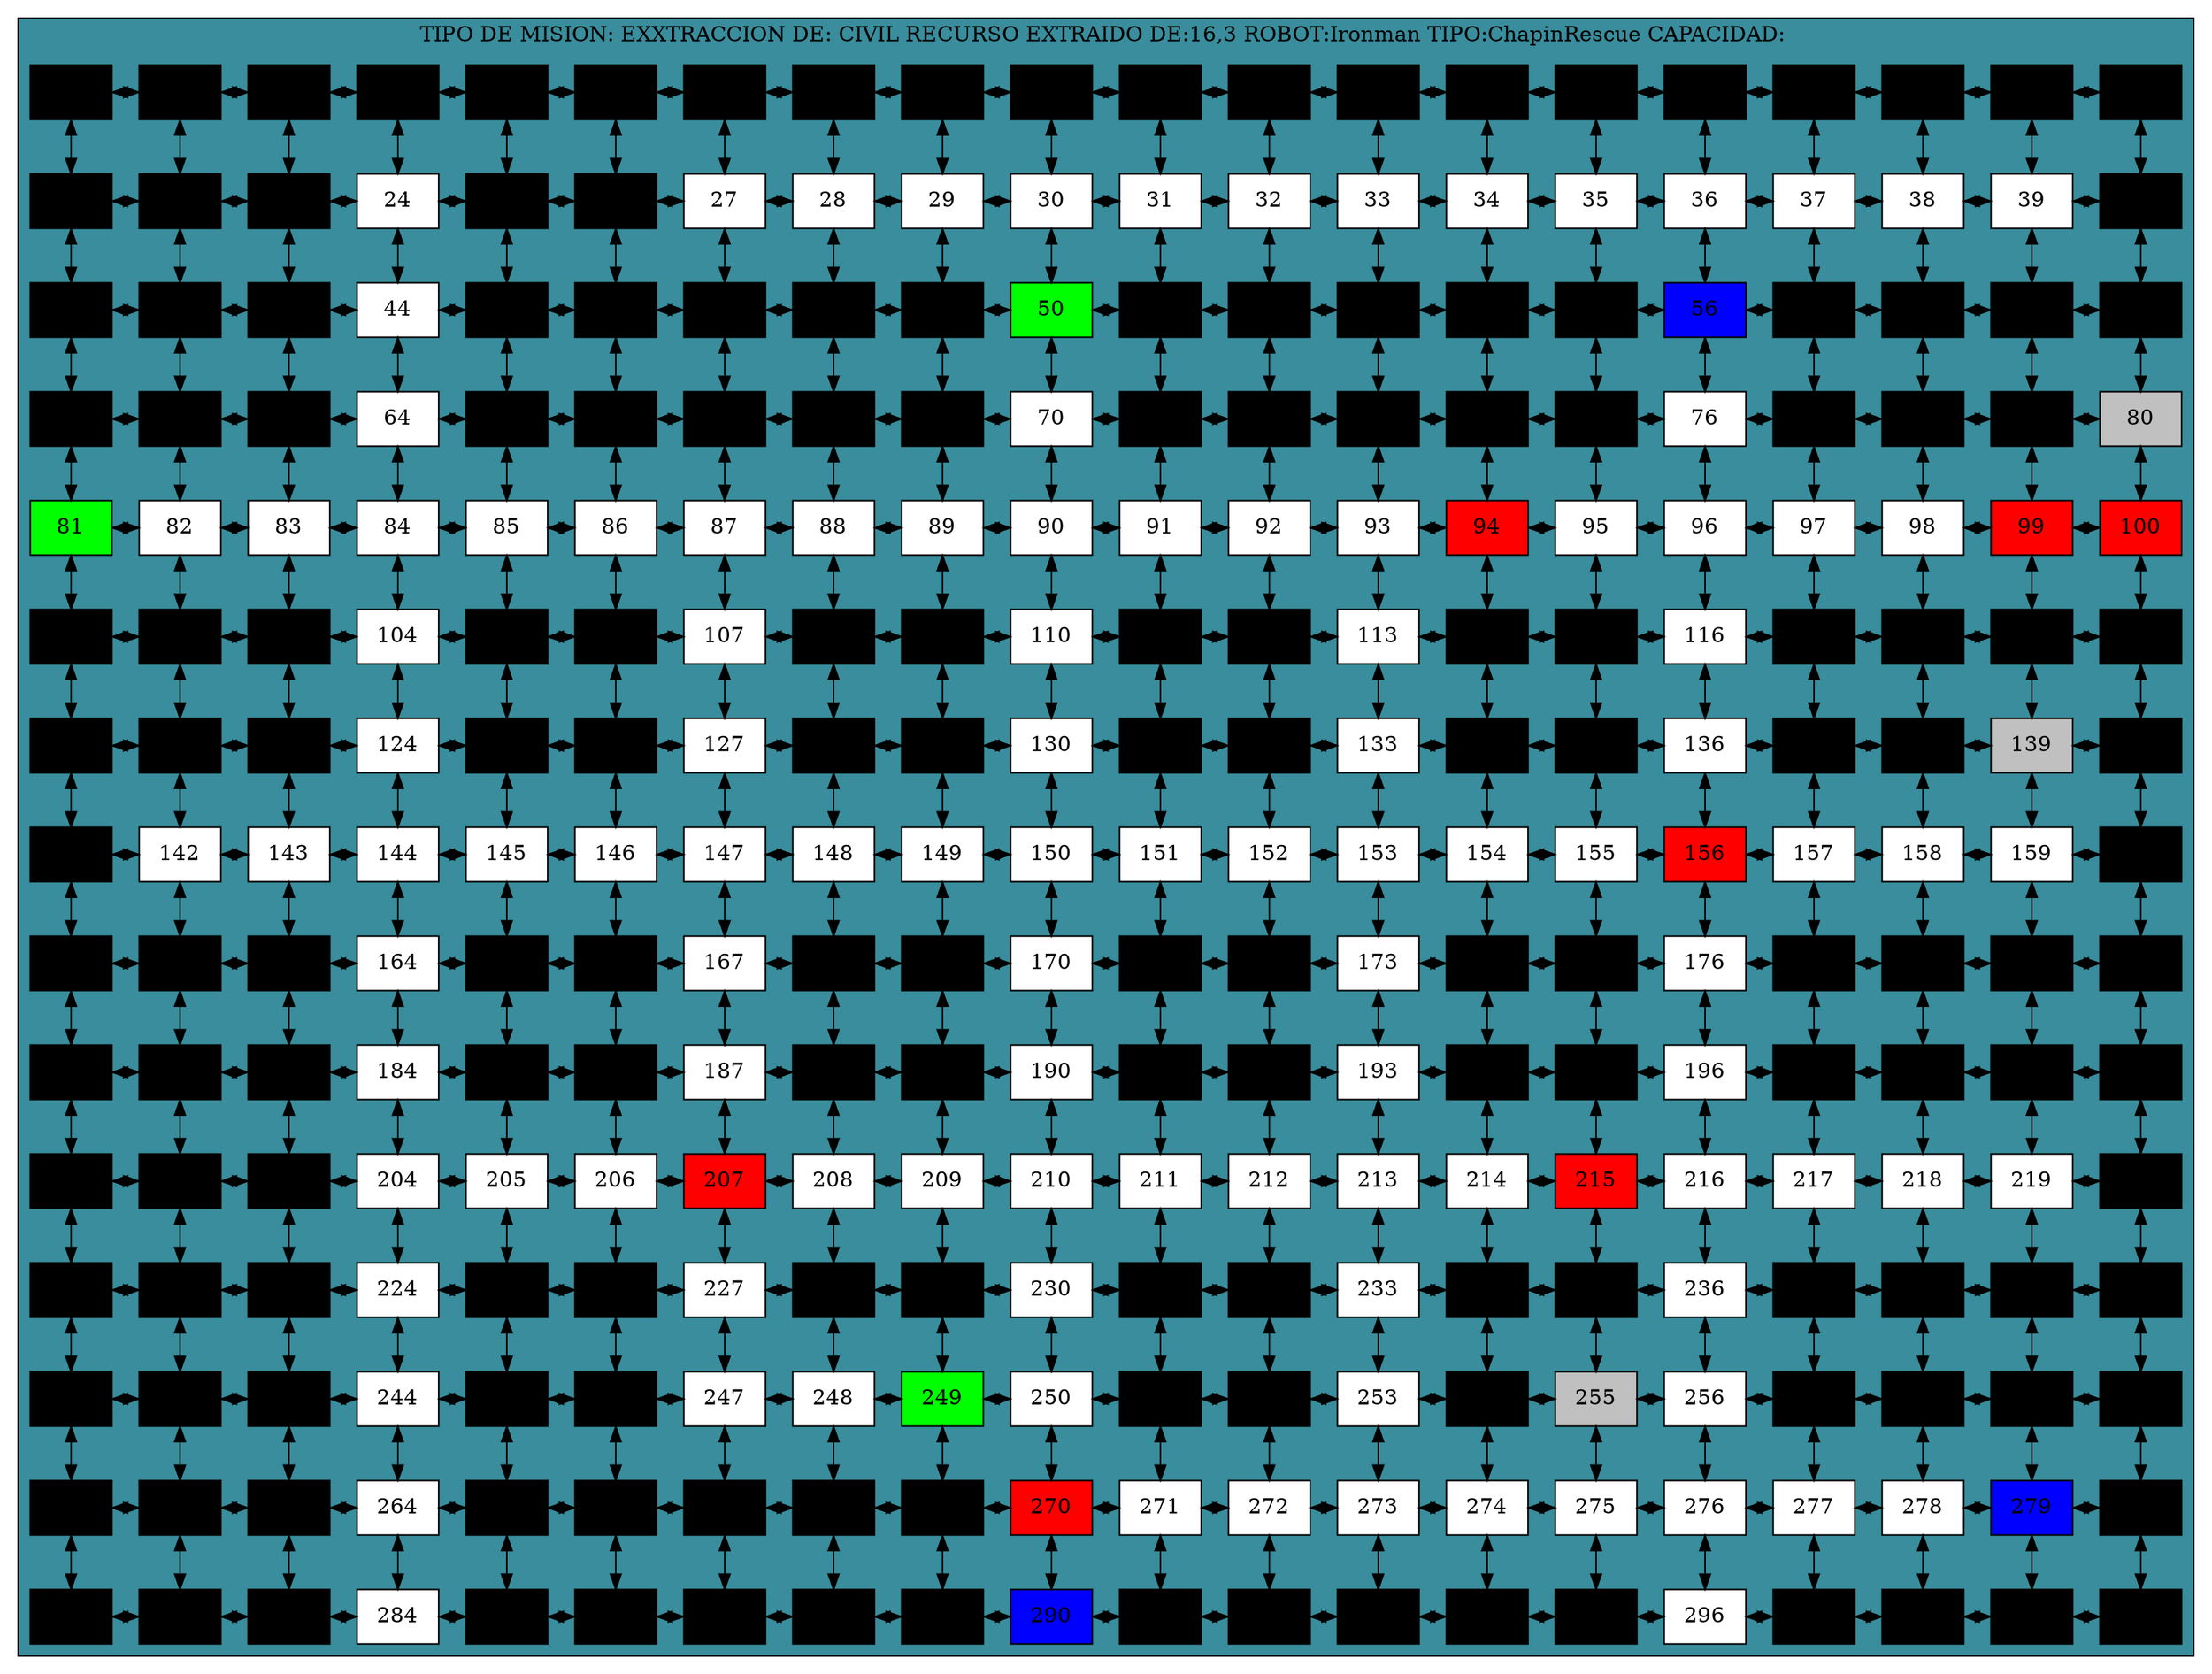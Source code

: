 digraph L{node[shape = box fillcolor = "#FFEDBB" style  = filled]subgraph cluster_p{label= "TIPO DE MISION: EXXTRACCION DE: CIVIL RECURSO EXTRAIDO DE:16,3 ROBOT:Ironman TIPO:ChapinRescue CAPACIDAD: "bgcolor = "#398D9C"edge [dir = "both"]celda1[label= "1", fillcolor =black, group = 2 ];celda2[label= "2", fillcolor =black, group = 2 ];celda3[label= "3", fillcolor =black, group = 2 ];celda4[label= "4", fillcolor =black, group = 2 ];celda5[label= "5", fillcolor =black, group = 2 ];celda6[label= "6", fillcolor =black, group = 2 ];celda7[label= "7", fillcolor =black, group = 2 ];celda8[label= "8", fillcolor =black, group = 2 ];celda9[label= "9", fillcolor =black, group = 2 ];celda10[label= "10", fillcolor =black, group = 2 ];celda11[label= "11", fillcolor =black, group = 2 ];celda12[label= "12", fillcolor =black, group = 2 ];celda13[label= "13", fillcolor =black, group = 2 ];celda14[label= "14", fillcolor =black, group = 2 ];celda15[label= "15", fillcolor =black, group = 2 ];celda16[label= "16", fillcolor =black, group = 2 ];celda17[label= "17", fillcolor =black, group = 2 ];celda18[label= "18", fillcolor =black, group = 2 ];celda19[label= "19", fillcolor =black, group = 2 ];celda20[label= "20", fillcolor =black, group = 2 ];celda21[label= "21", fillcolor =black, group = 2 ];celda22[label= "22", fillcolor =black, group = 2 ];celda23[label= "23", fillcolor =black, group = 2 ];celda24[label= "24", fillcolor =white, group = 2 ];celda25[label= "25", fillcolor =black, group = 2 ];celda26[label= "26", fillcolor =black, group = 2 ];celda27[label= "27", fillcolor =white, group = 2 ];celda28[label= "28", fillcolor =white, group = 2 ];celda29[label= "29", fillcolor =white, group = 2 ];celda30[label= "30", fillcolor =white, group = 2 ];celda31[label= "31", fillcolor =white, group = 2 ];celda32[label= "32", fillcolor =white, group = 2 ];celda33[label= "33", fillcolor =white, group = 2 ];celda34[label= "34", fillcolor =white, group = 2 ];celda35[label= "35", fillcolor =white, group = 2 ];celda36[label= "36", fillcolor =white, group = 2 ];celda37[label= "37", fillcolor =white, group = 2 ];celda38[label= "38", fillcolor =white, group = 2 ];celda39[label= "39", fillcolor =white, group = 2 ];celda40[label= "40", fillcolor =black, group = 2 ];celda41[label= "41", fillcolor =black, group = 2 ];celda42[label= "42", fillcolor =black, group = 2 ];celda43[label= "43", fillcolor =black, group = 2 ];celda44[label= "44", fillcolor =white, group = 2 ];celda45[label= "45", fillcolor =black, group = 2 ];celda46[label= "46", fillcolor =black, group = 2 ];celda47[label= "47", fillcolor =black, group = 2 ];celda48[label= "48", fillcolor =black, group = 2 ];celda49[label= "49", fillcolor =black, group = 2 ];celda50[label= "50", fillcolor =green, group = 2 ];celda51[label= "51", fillcolor =black, group = 2 ];celda52[label= "52", fillcolor =black, group = 2 ];celda53[label= "53", fillcolor =black, group = 2 ];celda54[label= "54", fillcolor =black, group = 2 ];celda55[label= "55", fillcolor =black, group = 2 ];celda56[label= "56", fillcolor =blue, group = 2 ];celda57[label= "57", fillcolor =black, group = 2 ];celda58[label= "58", fillcolor =black, group = 2 ];celda59[label= "59", fillcolor =black, group = 2 ];celda60[label= "60", fillcolor =black, group = 2 ];celda61[label= "61", fillcolor =black, group = 2 ];celda62[label= "62", fillcolor =black, group = 2 ];celda63[label= "63", fillcolor =black, group = 2 ];celda64[label= "64", fillcolor =white, group = 2 ];celda65[label= "65", fillcolor =black, group = 2 ];celda66[label= "66", fillcolor =black, group = 2 ];celda67[label= "67", fillcolor =black, group = 2 ];celda68[label= "68", fillcolor =black, group = 2 ];celda69[label= "69", fillcolor =black, group = 2 ];celda70[label= "70", fillcolor =white, group = 2 ];celda71[label= "71", fillcolor =black, group = 2 ];celda72[label= "72", fillcolor =black, group = 2 ];celda73[label= "73", fillcolor =black, group = 2 ];celda74[label= "74", fillcolor =black, group = 2 ];celda75[label= "75", fillcolor =black, group = 2 ];celda76[label= "76", fillcolor =white, group = 2 ];celda77[label= "77", fillcolor =black, group = 2 ];celda78[label= "78", fillcolor =black, group = 2 ];celda79[label= "79", fillcolor =black, group = 2 ];celda80[label= "80", fillcolor =gray, group = 2 ];celda81[label= "81", fillcolor =green, group = 2 ];celda82[label= "82", fillcolor =white, group = 2 ];celda83[label= "83", fillcolor =white, group = 2 ];celda84[label= "84", fillcolor =white, group = 2 ];celda85[label= "85", fillcolor =white, group = 2 ];celda86[label= "86", fillcolor =white, group = 2 ];celda87[label= "87", fillcolor =white, group = 2 ];celda88[label= "88", fillcolor =white, group = 2 ];celda89[label= "89", fillcolor =white, group = 2 ];celda90[label= "90", fillcolor =white, group = 2 ];celda91[label= "91", fillcolor =white, group = 2 ];celda92[label= "92", fillcolor =white, group = 2 ];celda93[label= "93", fillcolor =white, group = 2 ];celda94[label= "94", fillcolor =red, group = 2 ];celda95[label= "95", fillcolor =white, group = 2 ];celda96[label= "96", fillcolor =white, group = 2 ];celda97[label= "97", fillcolor =white, group = 2 ];celda98[label= "98", fillcolor =white, group = 2 ];celda99[label= "99", fillcolor =red, group = 2 ];celda100[label= "100", fillcolor =red, group = 2 ];celda101[label= "101", fillcolor =black, group = 2 ];celda102[label= "102", fillcolor =black, group = 2 ];celda103[label= "103", fillcolor =black, group = 2 ];celda104[label= "104", fillcolor =white, group = 2 ];celda105[label= "105", fillcolor =black, group = 2 ];celda106[label= "106", fillcolor =black, group = 2 ];celda107[label= "107", fillcolor =white, group = 2 ];celda108[label= "108", fillcolor =black, group = 2 ];celda109[label= "109", fillcolor =black, group = 2 ];celda110[label= "110", fillcolor =white, group = 2 ];celda111[label= "111", fillcolor =black, group = 2 ];celda112[label= "112", fillcolor =black, group = 2 ];celda113[label= "113", fillcolor =white, group = 2 ];celda114[label= "114", fillcolor =black, group = 2 ];celda115[label= "115", fillcolor =black, group = 2 ];celda116[label= "116", fillcolor =white, group = 2 ];celda117[label= "117", fillcolor =black, group = 2 ];celda118[label= "118", fillcolor =black, group = 2 ];celda119[label= "119", fillcolor =black, group = 2 ];celda120[label= "120", fillcolor =black, group = 2 ];celda121[label= "121", fillcolor =black, group = 2 ];celda122[label= "122", fillcolor =black, group = 2 ];celda123[label= "123", fillcolor =black, group = 2 ];celda124[label= "124", fillcolor =white, group = 2 ];celda125[label= "125", fillcolor =black, group = 2 ];celda126[label= "126", fillcolor =black, group = 2 ];celda127[label= "127", fillcolor =white, group = 2 ];celda128[label= "128", fillcolor =black, group = 2 ];celda129[label= "129", fillcolor =black, group = 2 ];celda130[label= "130", fillcolor =white, group = 2 ];celda131[label= "131", fillcolor =black, group = 2 ];celda132[label= "132", fillcolor =black, group = 2 ];celda133[label= "133", fillcolor =white, group = 2 ];celda134[label= "134", fillcolor =black, group = 2 ];celda135[label= "135", fillcolor =black, group = 2 ];celda136[label= "136", fillcolor =white, group = 2 ];celda137[label= "137", fillcolor =black, group = 2 ];celda138[label= "138", fillcolor =black, group = 2 ];celda139[label= "139", fillcolor =gray, group = 2 ];celda140[label= "140", fillcolor =black, group = 2 ];celda141[label= "141", fillcolor =black, group = 2 ];celda142[label= "142", fillcolor =white, group = 2 ];celda143[label= "143", fillcolor =white, group = 2 ];celda144[label= "144", fillcolor =white, group = 2 ];celda145[label= "145", fillcolor =white, group = 2 ];celda146[label= "146", fillcolor =white, group = 2 ];celda147[label= "147", fillcolor =white, group = 2 ];celda148[label= "148", fillcolor =white, group = 2 ];celda149[label= "149", fillcolor =white, group = 2 ];celda150[label= "150", fillcolor =white, group = 2 ];celda151[label= "151", fillcolor =white, group = 2 ];celda152[label= "152", fillcolor =white, group = 2 ];celda153[label= "153", fillcolor =white, group = 2 ];celda154[label= "154", fillcolor =white, group = 2 ];celda155[label= "155", fillcolor =white, group = 2 ];celda156[label= "156", fillcolor =red, group = 2 ];celda157[label= "157", fillcolor =white, group = 2 ];celda158[label= "158", fillcolor =white, group = 2 ];celda159[label= "159", fillcolor =white, group = 2 ];celda160[label= "160", fillcolor =black, group = 2 ];celda161[label= "161", fillcolor =black, group = 2 ];celda162[label= "162", fillcolor =black, group = 2 ];celda163[label= "163", fillcolor =black, group = 2 ];celda164[label= "164", fillcolor =white, group = 2 ];celda165[label= "165", fillcolor =black, group = 2 ];celda166[label= "166", fillcolor =black, group = 2 ];celda167[label= "167", fillcolor =white, group = 2 ];celda168[label= "168", fillcolor =black, group = 2 ];celda169[label= "169", fillcolor =black, group = 2 ];celda170[label= "170", fillcolor =white, group = 2 ];celda171[label= "171", fillcolor =black, group = 2 ];celda172[label= "172", fillcolor =black, group = 2 ];celda173[label= "173", fillcolor =white, group = 2 ];celda174[label= "174", fillcolor =black, group = 2 ];celda175[label= "175", fillcolor =black, group = 2 ];celda176[label= "176", fillcolor =white, group = 2 ];celda177[label= "177", fillcolor =black, group = 2 ];celda178[label= "178", fillcolor =black, group = 2 ];celda179[label= "179", fillcolor =black, group = 2 ];celda180[label= "180", fillcolor =black, group = 2 ];celda181[label= "181", fillcolor =black, group = 2 ];celda182[label= "182", fillcolor =black, group = 2 ];celda183[label= "183", fillcolor =black, group = 2 ];celda184[label= "184", fillcolor =white, group = 2 ];celda185[label= "185", fillcolor =black, group = 2 ];celda186[label= "186", fillcolor =black, group = 2 ];celda187[label= "187", fillcolor =white, group = 2 ];celda188[label= "188", fillcolor =black, group = 2 ];celda189[label= "189", fillcolor =black, group = 2 ];celda190[label= "190", fillcolor =white, group = 2 ];celda191[label= "191", fillcolor =black, group = 2 ];celda192[label= "192", fillcolor =black, group = 2 ];celda193[label= "193", fillcolor =white, group = 2 ];celda194[label= "194", fillcolor =black, group = 2 ];celda195[label= "195", fillcolor =black, group = 2 ];celda196[label= "196", fillcolor =white, group = 2 ];celda197[label= "197", fillcolor =black, group = 2 ];celda198[label= "198", fillcolor =black, group = 2 ];celda199[label= "199", fillcolor =black, group = 2 ];celda200[label= "200", fillcolor =black, group = 2 ];celda201[label= "201", fillcolor =black, group = 2 ];celda202[label= "202", fillcolor =black, group = 2 ];celda203[label= "203", fillcolor =black, group = 2 ];celda204[label= "204", fillcolor =white, group = 2 ];celda205[label= "205", fillcolor =white, group = 2 ];celda206[label= "206", fillcolor =white, group = 2 ];celda207[label= "207", fillcolor =red, group = 2 ];celda208[label= "208", fillcolor =white, group = 2 ];celda209[label= "209", fillcolor =white, group = 2 ];celda210[label= "210", fillcolor =white, group = 2 ];celda211[label= "211", fillcolor =white, group = 2 ];celda212[label= "212", fillcolor =white, group = 2 ];celda213[label= "213", fillcolor =white, group = 2 ];celda214[label= "214", fillcolor =white, group = 2 ];celda215[label= "215", fillcolor =red, group = 2 ];celda216[label= "216", fillcolor =white, group = 2 ];celda217[label= "217", fillcolor =white, group = 2 ];celda218[label= "218", fillcolor =white, group = 2 ];celda219[label= "219", fillcolor =white, group = 2 ];celda220[label= "220", fillcolor =black, group = 2 ];celda221[label= "221", fillcolor =black, group = 2 ];celda222[label= "222", fillcolor =black, group = 2 ];celda223[label= "223", fillcolor =black, group = 2 ];celda224[label= "224", fillcolor =white, group = 2 ];celda225[label= "225", fillcolor =black, group = 2 ];celda226[label= "226", fillcolor =black, group = 2 ];celda227[label= "227", fillcolor =white, group = 2 ];celda228[label= "228", fillcolor =black, group = 2 ];celda229[label= "229", fillcolor =black, group = 2 ];celda230[label= "230", fillcolor =white, group = 2 ];celda231[label= "231", fillcolor =black, group = 2 ];celda232[label= "232", fillcolor =black, group = 2 ];celda233[label= "233", fillcolor =white, group = 2 ];celda234[label= "234", fillcolor =black, group = 2 ];celda235[label= "235", fillcolor =black, group = 2 ];celda236[label= "236", fillcolor =white, group = 2 ];celda237[label= "237", fillcolor =black, group = 2 ];celda238[label= "238", fillcolor =black, group = 2 ];celda239[label= "239", fillcolor =black, group = 2 ];celda240[label= "240", fillcolor =black, group = 2 ];celda241[label= "241", fillcolor =black, group = 2 ];celda242[label= "242", fillcolor =black, group = 2 ];celda243[label= "243", fillcolor =black, group = 2 ];celda244[label= "244", fillcolor =white, group = 2 ];celda245[label= "245", fillcolor =black, group = 2 ];celda246[label= "246", fillcolor =black, group = 2 ];celda247[label= "247", fillcolor =white, group = 2 ];celda248[label= "248", fillcolor =white, group = 2 ];celda249[label= "249", fillcolor =green, group = 2 ];celda250[label= "250", fillcolor =white, group = 2 ];celda251[label= "251", fillcolor =black, group = 2 ];celda252[label= "252", fillcolor =black, group = 2 ];celda253[label= "253", fillcolor =white, group = 2 ];celda254[label= "254", fillcolor =black, group = 2 ];celda255[label= "255", fillcolor =gray, group = 2 ];celda256[label= "256", fillcolor =white, group = 2 ];celda257[label= "257", fillcolor =black, group = 2 ];celda258[label= "258", fillcolor =black, group = 2 ];celda259[label= "259", fillcolor =black, group = 2 ];celda260[label= "260", fillcolor =black, group = 2 ];celda261[label= "261", fillcolor =black, group = 2 ];celda262[label= "262", fillcolor =black, group = 2 ];celda263[label= "263", fillcolor =black, group = 2 ];celda264[label= "264", fillcolor =white, group = 2 ];celda265[label= "265", fillcolor =black, group = 2 ];celda266[label= "266", fillcolor =black, group = 2 ];celda267[label= "267", fillcolor =black, group = 2 ];celda268[label= "268", fillcolor =black, group = 2 ];celda269[label= "269", fillcolor =black, group = 2 ];celda270[label= "270", fillcolor =red, group = 2 ];celda271[label= "271", fillcolor =white, group = 2 ];celda272[label= "272", fillcolor =white, group = 2 ];celda273[label= "273", fillcolor =white, group = 2 ];celda274[label= "274", fillcolor =white, group = 2 ];celda275[label= "275", fillcolor =white, group = 2 ];celda276[label= "276", fillcolor =white, group = 2 ];celda277[label= "277", fillcolor =white, group = 2 ];celda278[label= "278", fillcolor =white, group = 2 ];celda279[label= "279", fillcolor =blue, group = 2 ];celda280[label= "280", fillcolor =black, group = 2 ];celda281[label= "281", fillcolor =black, group = 2 ];celda282[label= "282", fillcolor =black, group = 2 ];celda283[label= "283", fillcolor =black, group = 2 ];celda284[label= "284", fillcolor =white, group = 2 ];celda285[label= "285", fillcolor =black, group = 2 ];celda286[label= "286", fillcolor =black, group = 2 ];celda287[label= "287", fillcolor =black, group = 2 ];celda288[label= "288", fillcolor =black, group = 2 ];celda289[label= "289", fillcolor =black, group = 2 ];celda290[label= "290", fillcolor =blue, group = 2 ];celda291[label= "291", fillcolor =black, group = 2 ];celda292[label= "292", fillcolor =black, group = 2 ];celda293[label= "293", fillcolor =black, group = 2 ];celda294[label= "294", fillcolor =black, group = 2 ];celda295[label= "295", fillcolor =black, group = 2 ];celda296[label= "296", fillcolor =white, group = 2 ];celda297[label= "297", fillcolor =black, group = 2 ];celda298[label= "298", fillcolor =black, group = 2 ];celda299[label= "299", fillcolor =black, group = 2 ];celda300[label= "300", fillcolor =black, group = 2 ];celda1->celda2;celda2->celda3;celda3->celda4;celda4->celda5;celda5->celda6;celda6->celda7;celda7->celda8;celda8->celda9;celda9->celda10;celda10->celda11;celda11->celda12;celda12->celda13;celda13->celda14;celda14->celda15;celda15->celda16;celda16->celda17;celda17->celda18;celda18->celda19;celda19->celda20;celda21->celda22;celda22->celda23;celda23->celda24;celda24->celda25;celda25->celda26;celda26->celda27;celda27->celda28;celda28->celda29;celda29->celda30;celda30->celda31;celda31->celda32;celda32->celda33;celda33->celda34;celda34->celda35;celda35->celda36;celda36->celda37;celda37->celda38;celda38->celda39;celda39->celda40;celda41->celda42;celda42->celda43;celda43->celda44;celda44->celda45;celda45->celda46;celda46->celda47;celda47->celda48;celda48->celda49;celda49->celda50;celda50->celda51;celda51->celda52;celda52->celda53;celda53->celda54;celda54->celda55;celda55->celda56;celda56->celda57;celda57->celda58;celda58->celda59;celda59->celda60;celda61->celda62;celda62->celda63;celda63->celda64;celda64->celda65;celda65->celda66;celda66->celda67;celda67->celda68;celda68->celda69;celda69->celda70;celda70->celda71;celda71->celda72;celda72->celda73;celda73->celda74;celda74->celda75;celda75->celda76;celda76->celda77;celda77->celda78;celda78->celda79;celda79->celda80;celda81->celda82;celda82->celda83;celda83->celda84;celda84->celda85;celda85->celda86;celda86->celda87;celda87->celda88;celda88->celda89;celda89->celda90;celda90->celda91;celda91->celda92;celda92->celda93;celda93->celda94;celda94->celda95;celda95->celda96;celda96->celda97;celda97->celda98;celda98->celda99;celda99->celda100;celda101->celda102;celda102->celda103;celda103->celda104;celda104->celda105;celda105->celda106;celda106->celda107;celda107->celda108;celda108->celda109;celda109->celda110;celda110->celda111;celda111->celda112;celda112->celda113;celda113->celda114;celda114->celda115;celda115->celda116;celda116->celda117;celda117->celda118;celda118->celda119;celda119->celda120;celda121->celda122;celda122->celda123;celda123->celda124;celda124->celda125;celda125->celda126;celda126->celda127;celda127->celda128;celda128->celda129;celda129->celda130;celda130->celda131;celda131->celda132;celda132->celda133;celda133->celda134;celda134->celda135;celda135->celda136;celda136->celda137;celda137->celda138;celda138->celda139;celda139->celda140;celda141->celda142;celda142->celda143;celda143->celda144;celda144->celda145;celda145->celda146;celda146->celda147;celda147->celda148;celda148->celda149;celda149->celda150;celda150->celda151;celda151->celda152;celda152->celda153;celda153->celda154;celda154->celda155;celda155->celda156;celda156->celda157;celda157->celda158;celda158->celda159;celda159->celda160;celda161->celda162;celda162->celda163;celda163->celda164;celda164->celda165;celda165->celda166;celda166->celda167;celda167->celda168;celda168->celda169;celda169->celda170;celda170->celda171;celda171->celda172;celda172->celda173;celda173->celda174;celda174->celda175;celda175->celda176;celda176->celda177;celda177->celda178;celda178->celda179;celda179->celda180;celda181->celda182;celda182->celda183;celda183->celda184;celda184->celda185;celda185->celda186;celda186->celda187;celda187->celda188;celda188->celda189;celda189->celda190;celda190->celda191;celda191->celda192;celda192->celda193;celda193->celda194;celda194->celda195;celda195->celda196;celda196->celda197;celda197->celda198;celda198->celda199;celda199->celda200;celda201->celda202;celda202->celda203;celda203->celda204;celda204->celda205;celda205->celda206;celda206->celda207;celda207->celda208;celda208->celda209;celda209->celda210;celda210->celda211;celda211->celda212;celda212->celda213;celda213->celda214;celda214->celda215;celda215->celda216;celda216->celda217;celda217->celda218;celda218->celda219;celda219->celda220;celda221->celda222;celda222->celda223;celda223->celda224;celda224->celda225;celda225->celda226;celda226->celda227;celda227->celda228;celda228->celda229;celda229->celda230;celda230->celda231;celda231->celda232;celda232->celda233;celda233->celda234;celda234->celda235;celda235->celda236;celda236->celda237;celda237->celda238;celda238->celda239;celda239->celda240;celda241->celda242;celda242->celda243;celda243->celda244;celda244->celda245;celda245->celda246;celda246->celda247;celda247->celda248;celda248->celda249;celda249->celda250;celda250->celda251;celda251->celda252;celda252->celda253;celda253->celda254;celda254->celda255;celda255->celda256;celda256->celda257;celda257->celda258;celda258->celda259;celda259->celda260;celda261->celda262;celda262->celda263;celda263->celda264;celda264->celda265;celda265->celda266;celda266->celda267;celda267->celda268;celda268->celda269;celda269->celda270;celda270->celda271;celda271->celda272;celda272->celda273;celda273->celda274;celda274->celda275;celda275->celda276;celda276->celda277;celda277->celda278;celda278->celda279;celda279->celda280;celda281->celda282;celda282->celda283;celda283->celda284;celda284->celda285;celda285->celda286;celda286->celda287;celda287->celda288;celda288->celda289;celda289->celda290;celda290->celda291;celda291->celda292;celda292->celda293;celda293->celda294;celda294->celda295;celda295->celda296;celda296->celda297;celda297->celda298;celda298->celda299;celda299->celda300;{rank = same;celda1;celda2;celda3;celda4;celda5;celda6;celda7;celda8;celda9;celda10;celda11;celda12;celda13;celda14;celda15;celda16;celda17;celda18;celda19;celda20;}{rank = same;celda21;celda22;celda23;celda24;celda25;celda26;celda27;celda28;celda29;celda30;celda31;celda32;celda33;celda34;celda35;celda36;celda37;celda38;celda39;celda40;}{rank = same;celda41;celda42;celda43;celda44;celda45;celda46;celda47;celda48;celda49;celda50;celda51;celda52;celda53;celda54;celda55;celda56;celda57;celda58;celda59;celda60;}{rank = same;celda61;celda62;celda63;celda64;celda65;celda66;celda67;celda68;celda69;celda70;celda71;celda72;celda73;celda74;celda75;celda76;celda77;celda78;celda79;celda80;}{rank = same;celda81;celda82;celda83;celda84;celda85;celda86;celda87;celda88;celda89;celda90;celda91;celda92;celda93;celda94;celda95;celda96;celda97;celda98;celda99;celda100;}{rank = same;celda101;celda102;celda103;celda104;celda105;celda106;celda107;celda108;celda109;celda110;celda111;celda112;celda113;celda114;celda115;celda116;celda117;celda118;celda119;celda120;}{rank = same;celda121;celda122;celda123;celda124;celda125;celda126;celda127;celda128;celda129;celda130;celda131;celda132;celda133;celda134;celda135;celda136;celda137;celda138;celda139;celda140;}{rank = same;celda141;celda142;celda143;celda144;celda145;celda146;celda147;celda148;celda149;celda150;celda151;celda152;celda153;celda154;celda155;celda156;celda157;celda158;celda159;celda160;}{rank = same;celda161;celda162;celda163;celda164;celda165;celda166;celda167;celda168;celda169;celda170;celda171;celda172;celda173;celda174;celda175;celda176;celda177;celda178;celda179;celda180;}{rank = same;celda181;celda182;celda183;celda184;celda185;celda186;celda187;celda188;celda189;celda190;celda191;celda192;celda193;celda194;celda195;celda196;celda197;celda198;celda199;celda200;}{rank = same;celda201;celda202;celda203;celda204;celda205;celda206;celda207;celda208;celda209;celda210;celda211;celda212;celda213;celda214;celda215;celda216;celda217;celda218;celda219;celda220;}{rank = same;celda221;celda222;celda223;celda224;celda225;celda226;celda227;celda228;celda229;celda230;celda231;celda232;celda233;celda234;celda235;celda236;celda237;celda238;celda239;celda240;}{rank = same;celda241;celda242;celda243;celda244;celda245;celda246;celda247;celda248;celda249;celda250;celda251;celda252;celda253;celda254;celda255;celda256;celda257;celda258;celda259;celda260;}{rank = same;celda261;celda262;celda263;celda264;celda265;celda266;celda267;celda268;celda269;celda270;celda271;celda272;celda273;celda274;celda275;celda276;celda277;celda278;celda279;celda280;}{rank = same;celda281;celda282;celda283;celda284;celda285;celda286;celda287;celda288;celda289;celda290;celda291;celda292;celda293;celda294;celda295;celda296;celda297;celda298;celda299;celda300;}celda1->celda21;celda21->celda41;celda41->celda61;celda61->celda81;celda81->celda101;celda101->celda121;celda121->celda141;celda141->celda161;celda161->celda181;celda181->celda201;celda201->celda221;celda221->celda241;celda241->celda261;celda261->celda281;celda2->celda22;celda22->celda42;celda42->celda62;celda62->celda82;celda82->celda102;celda102->celda122;celda122->celda142;celda142->celda162;celda162->celda182;celda182->celda202;celda202->celda222;celda222->celda242;celda242->celda262;celda262->celda282;celda3->celda23;celda23->celda43;celda43->celda63;celda63->celda83;celda83->celda103;celda103->celda123;celda123->celda143;celda143->celda163;celda163->celda183;celda183->celda203;celda203->celda223;celda223->celda243;celda243->celda263;celda263->celda283;celda4->celda24;celda24->celda44;celda44->celda64;celda64->celda84;celda84->celda104;celda104->celda124;celda124->celda144;celda144->celda164;celda164->celda184;celda184->celda204;celda204->celda224;celda224->celda244;celda244->celda264;celda264->celda284;celda5->celda25;celda25->celda45;celda45->celda65;celda65->celda85;celda85->celda105;celda105->celda125;celda125->celda145;celda145->celda165;celda165->celda185;celda185->celda205;celda205->celda225;celda225->celda245;celda245->celda265;celda265->celda285;celda6->celda26;celda26->celda46;celda46->celda66;celda66->celda86;celda86->celda106;celda106->celda126;celda126->celda146;celda146->celda166;celda166->celda186;celda186->celda206;celda206->celda226;celda226->celda246;celda246->celda266;celda266->celda286;celda7->celda27;celda27->celda47;celda47->celda67;celda67->celda87;celda87->celda107;celda107->celda127;celda127->celda147;celda147->celda167;celda167->celda187;celda187->celda207;celda207->celda227;celda227->celda247;celda247->celda267;celda267->celda287;celda8->celda28;celda28->celda48;celda48->celda68;celda68->celda88;celda88->celda108;celda108->celda128;celda128->celda148;celda148->celda168;celda168->celda188;celda188->celda208;celda208->celda228;celda228->celda248;celda248->celda268;celda268->celda288;celda9->celda29;celda29->celda49;celda49->celda69;celda69->celda89;celda89->celda109;celda109->celda129;celda129->celda149;celda149->celda169;celda169->celda189;celda189->celda209;celda209->celda229;celda229->celda249;celda249->celda269;celda269->celda289;celda10->celda30;celda30->celda50;celda50->celda70;celda70->celda90;celda90->celda110;celda110->celda130;celda130->celda150;celda150->celda170;celda170->celda190;celda190->celda210;celda210->celda230;celda230->celda250;celda250->celda270;celda270->celda290;celda11->celda31;celda31->celda51;celda51->celda71;celda71->celda91;celda91->celda111;celda111->celda131;celda131->celda151;celda151->celda171;celda171->celda191;celda191->celda211;celda211->celda231;celda231->celda251;celda251->celda271;celda271->celda291;celda12->celda32;celda32->celda52;celda52->celda72;celda72->celda92;celda92->celda112;celda112->celda132;celda132->celda152;celda152->celda172;celda172->celda192;celda192->celda212;celda212->celda232;celda232->celda252;celda252->celda272;celda272->celda292;celda13->celda33;celda33->celda53;celda53->celda73;celda73->celda93;celda93->celda113;celda113->celda133;celda133->celda153;celda153->celda173;celda173->celda193;celda193->celda213;celda213->celda233;celda233->celda253;celda253->celda273;celda273->celda293;celda14->celda34;celda34->celda54;celda54->celda74;celda74->celda94;celda94->celda114;celda114->celda134;celda134->celda154;celda154->celda174;celda174->celda194;celda194->celda214;celda214->celda234;celda234->celda254;celda254->celda274;celda274->celda294;celda15->celda35;celda35->celda55;celda55->celda75;celda75->celda95;celda95->celda115;celda115->celda135;celda135->celda155;celda155->celda175;celda175->celda195;celda195->celda215;celda215->celda235;celda235->celda255;celda255->celda275;celda275->celda295;celda16->celda36;celda36->celda56;celda56->celda76;celda76->celda96;celda96->celda116;celda116->celda136;celda136->celda156;celda156->celda176;celda176->celda196;celda196->celda216;celda216->celda236;celda236->celda256;celda256->celda276;celda276->celda296;celda17->celda37;celda37->celda57;celda57->celda77;celda77->celda97;celda97->celda117;celda117->celda137;celda137->celda157;celda157->celda177;celda177->celda197;celda197->celda217;celda217->celda237;celda237->celda257;celda257->celda277;celda277->celda297;celda18->celda38;celda38->celda58;celda58->celda78;celda78->celda98;celda98->celda118;celda118->celda138;celda138->celda158;celda158->celda178;celda178->celda198;celda198->celda218;celda218->celda238;celda238->celda258;celda258->celda278;celda278->celda298;celda19->celda39;celda39->celda59;celda59->celda79;celda79->celda99;celda99->celda119;celda119->celda139;celda139->celda159;celda159->celda179;celda179->celda199;celda199->celda219;celda219->celda239;celda239->celda259;celda259->celda279;celda279->celda299;celda20->celda40;celda40->celda60;celda60->celda80;celda80->celda100;celda100->celda120;celda120->celda140;celda140->celda160;celda160->celda180;celda180->celda200;celda200->celda220;celda220->celda240;celda240->celda260;celda260->celda280;celda280->celda300;}}